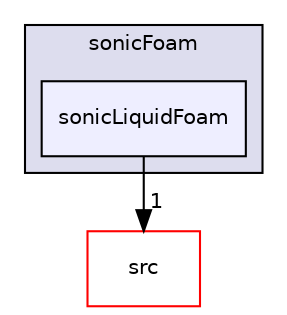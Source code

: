 digraph "applications/solvers/compressible/sonicFoam/sonicLiquidFoam" {
  bgcolor=transparent;
  compound=true
  node [ fontsize="10", fontname="Helvetica"];
  edge [ labelfontsize="10", labelfontname="Helvetica"];
  subgraph clusterdir_5c7741d678abb4eb6f65432f0716c51d {
    graph [ bgcolor="#ddddee", pencolor="black", label="sonicFoam" fontname="Helvetica", fontsize="10", URL="dir_5c7741d678abb4eb6f65432f0716c51d.html"]
  dir_e3ae0e36c11ee3f56f9094df7d2df9ad [shape=box, label="sonicLiquidFoam", style="filled", fillcolor="#eeeeff", pencolor="black", URL="dir_e3ae0e36c11ee3f56f9094df7d2df9ad.html"];
  }
  dir_68267d1309a1af8e8297ef4c3efbcdba [shape=box label="src" color="red" URL="dir_68267d1309a1af8e8297ef4c3efbcdba.html"];
  dir_e3ae0e36c11ee3f56f9094df7d2df9ad->dir_68267d1309a1af8e8297ef4c3efbcdba [headlabel="1", labeldistance=1.5 headhref="dir_000110_000735.html"];
}
